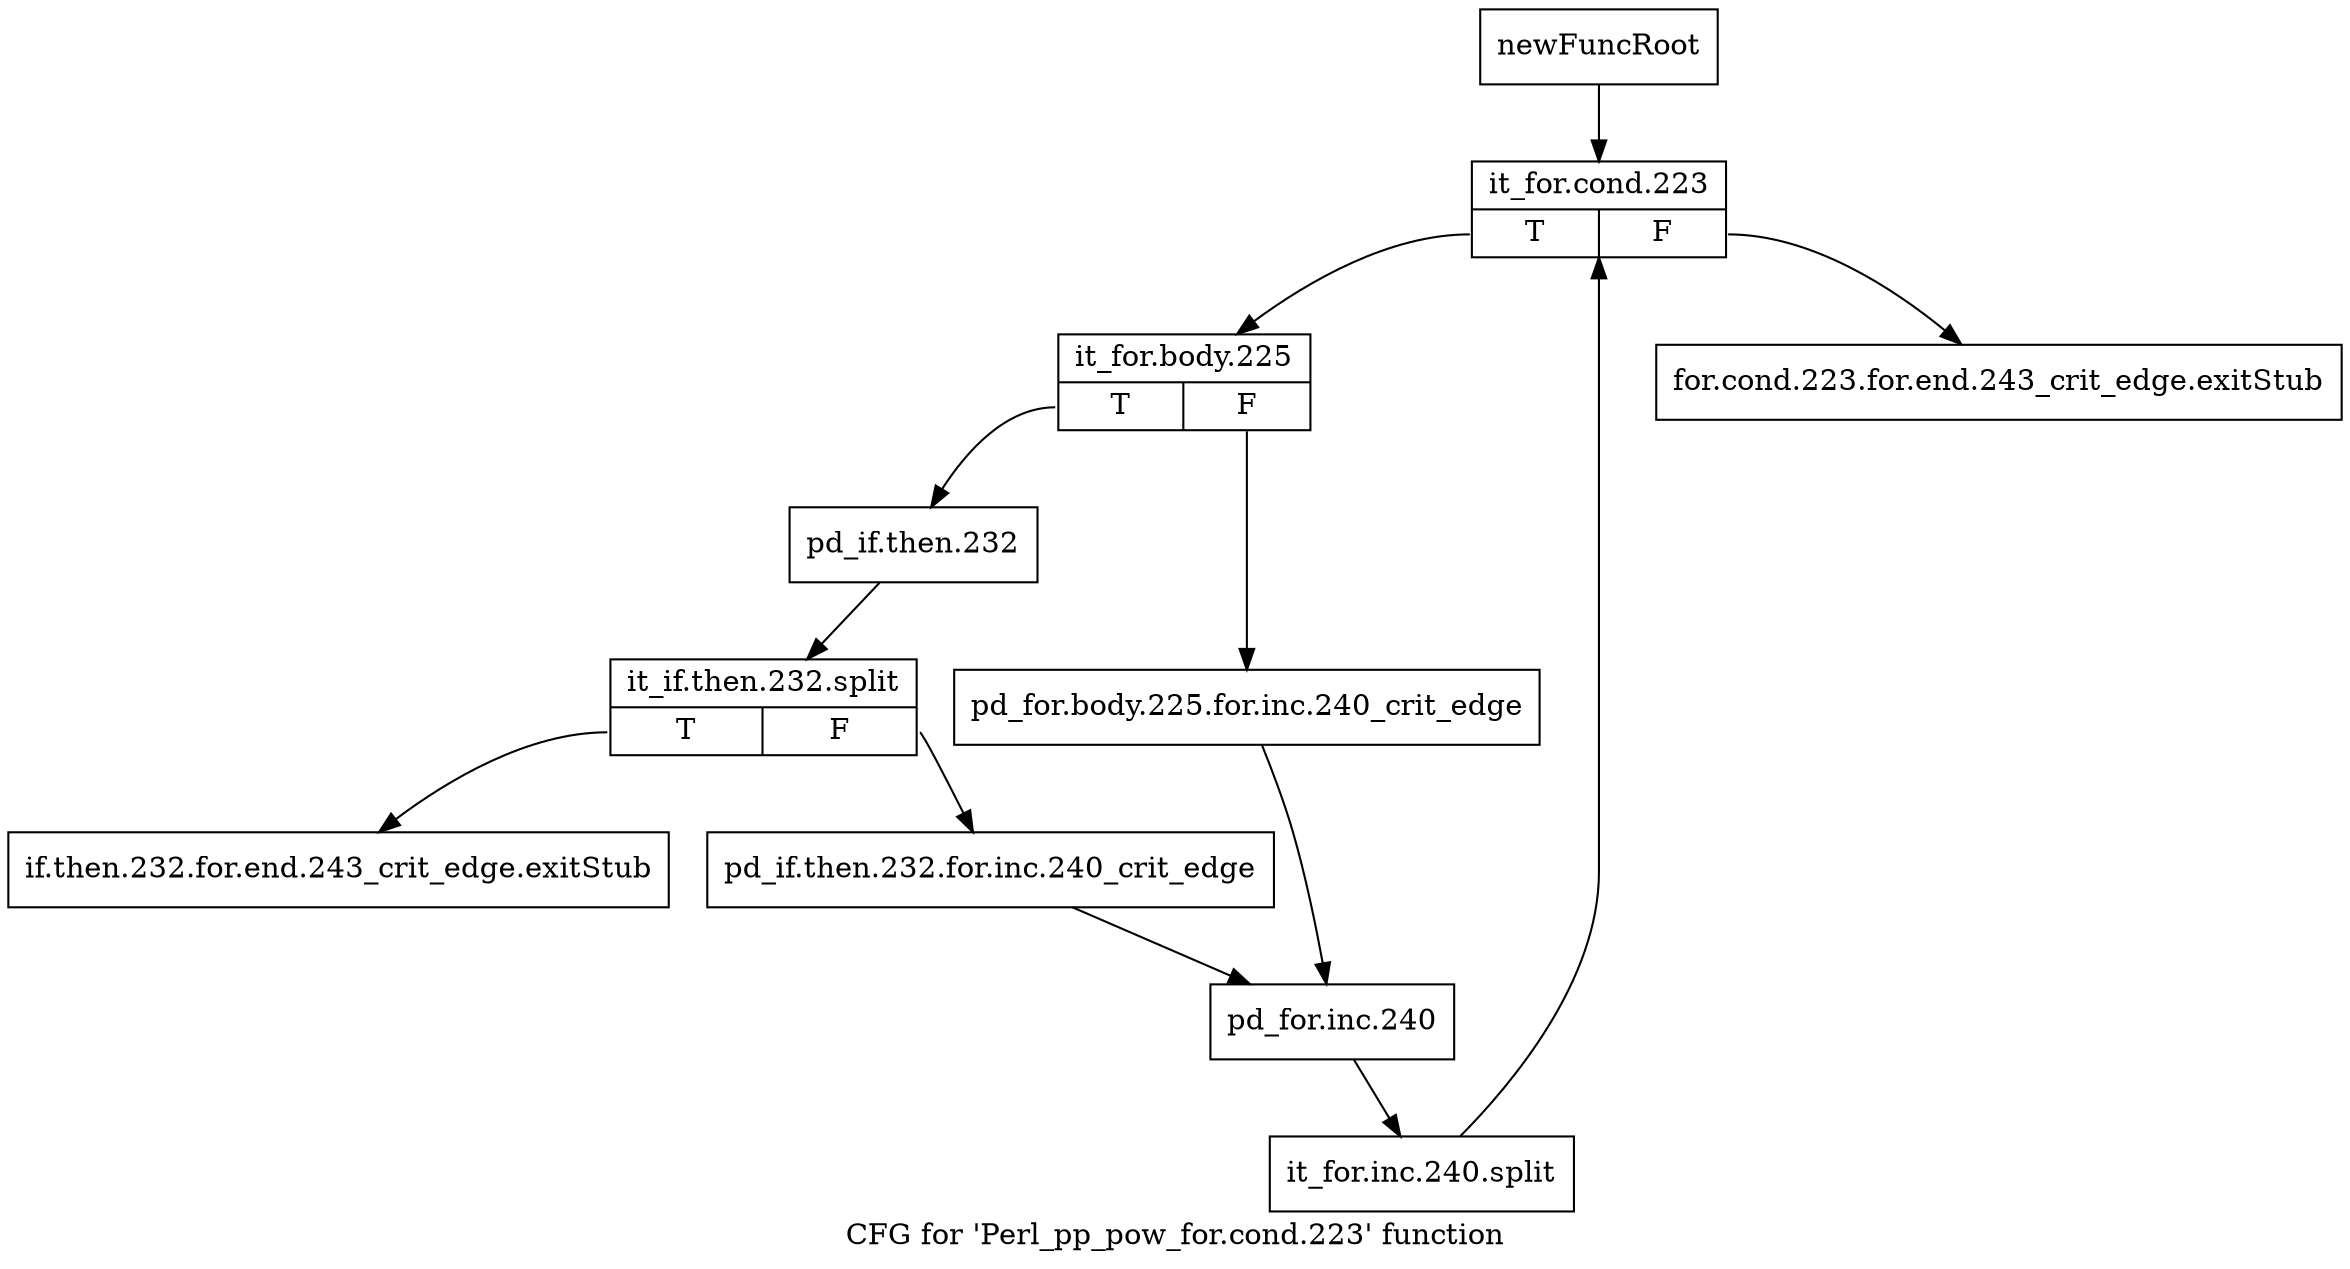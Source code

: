 digraph "CFG for 'Perl_pp_pow_for.cond.223' function" {
	label="CFG for 'Perl_pp_pow_for.cond.223' function";

	Node0x4e2f660 [shape=record,label="{newFuncRoot}"];
	Node0x4e2f660 -> Node0x4e2fb00;
	Node0x4e2fa60 [shape=record,label="{for.cond.223.for.end.243_crit_edge.exitStub}"];
	Node0x4e2fab0 [shape=record,label="{if.then.232.for.end.243_crit_edge.exitStub}"];
	Node0x4e2fb00 [shape=record,label="{it_for.cond.223|{<s0>T|<s1>F}}"];
	Node0x4e2fb00:s0 -> Node0x4e2fb50;
	Node0x4e2fb00:s1 -> Node0x4e2fa60;
	Node0x4e2fb50 [shape=record,label="{it_for.body.225|{<s0>T|<s1>F}}"];
	Node0x4e2fb50:s0 -> Node0x4e2fbf0;
	Node0x4e2fb50:s1 -> Node0x4e2fba0;
	Node0x4e2fba0 [shape=record,label="{pd_for.body.225.for.inc.240_crit_edge}"];
	Node0x4e2fba0 -> Node0x4e2fc90;
	Node0x4e2fbf0 [shape=record,label="{pd_if.then.232}"];
	Node0x4e2fbf0 -> Node0x64585b0;
	Node0x64585b0 [shape=record,label="{it_if.then.232.split|{<s0>T|<s1>F}}"];
	Node0x64585b0:s0 -> Node0x4e2fab0;
	Node0x64585b0:s1 -> Node0x4e2fc40;
	Node0x4e2fc40 [shape=record,label="{pd_if.then.232.for.inc.240_crit_edge}"];
	Node0x4e2fc40 -> Node0x4e2fc90;
	Node0x4e2fc90 [shape=record,label="{pd_for.inc.240}"];
	Node0x4e2fc90 -> Node0x6444c30;
	Node0x6444c30 [shape=record,label="{it_for.inc.240.split}"];
	Node0x6444c30 -> Node0x4e2fb00;
}

